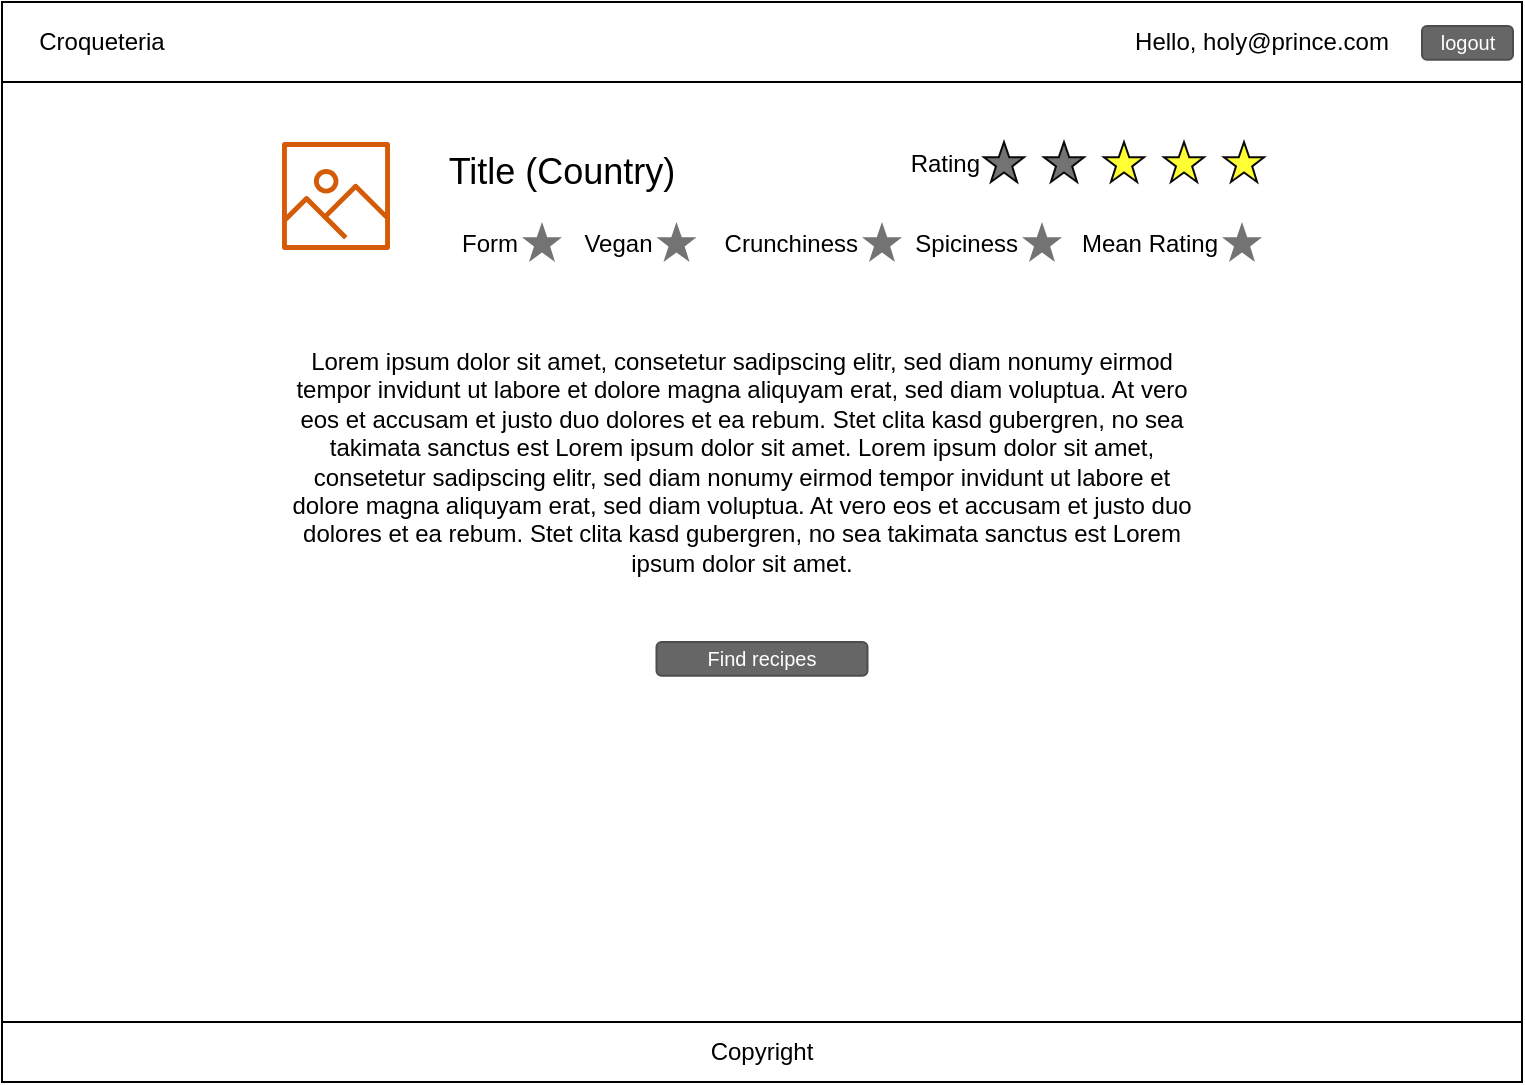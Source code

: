 <mxfile>
    <diagram id="9QQnt636UzZMEgLfmAW1" name="Page-1">
        <mxGraphModel dx="761" dy="989" grid="1" gridSize="10" guides="1" tooltips="1" connect="1" arrows="1" fold="1" page="1" pageScale="1" pageWidth="850" pageHeight="1100" math="0" shadow="0">
            <root>
                <mxCell id="0"/>
                <mxCell id="1" parent="0"/>
                <mxCell id="2" value="" style="rounded=0;whiteSpace=wrap;html=1;" vertex="1" parent="1">
                    <mxGeometry x="40" y="40" width="760" height="540" as="geometry"/>
                </mxCell>
                <mxCell id="3" value="" style="rounded=0;whiteSpace=wrap;html=1;" vertex="1" parent="1">
                    <mxGeometry x="40" y="40" width="760" height="40" as="geometry"/>
                </mxCell>
                <mxCell id="4" value="logout" style="rounded=1;html=1;shadow=0;dashed=0;whiteSpace=wrap;fontSize=10;fillColor=#666666;align=center;strokeColor=#4D4D4D;fontColor=#ffffff;" vertex="1" parent="1">
                    <mxGeometry x="750" y="52" width="45.5" height="16.88" as="geometry"/>
                </mxCell>
                <mxCell id="5" value="Hello, holy@prince.com" style="text;strokeColor=none;align=center;fillColor=none;html=1;verticalAlign=middle;whiteSpace=wrap;rounded=0;" vertex="1" parent="1">
                    <mxGeometry x="600" y="45.44" width="140" height="30" as="geometry"/>
                </mxCell>
                <mxCell id="6" value="Croqueteria" style="text;strokeColor=none;align=center;fillColor=none;html=1;verticalAlign=middle;whiteSpace=wrap;rounded=0;" vertex="1" parent="1">
                    <mxGeometry x="50" y="45" width="80" height="30" as="geometry"/>
                </mxCell>
                <mxCell id="7" value="Copyright" style="rounded=0;whiteSpace=wrap;html=1;" vertex="1" parent="1">
                    <mxGeometry x="40" y="550" width="760" height="30" as="geometry"/>
                </mxCell>
                <mxCell id="10" value="" style="sketch=0;outlineConnect=0;fontColor=#232F3E;gradientColor=none;fillColor=#D45B07;strokeColor=none;dashed=0;verticalLabelPosition=bottom;verticalAlign=top;align=center;html=1;fontSize=12;fontStyle=0;aspect=fixed;pointerEvents=1;shape=mxgraph.aws4.container_registry_image;" vertex="1" parent="1">
                    <mxGeometry x="180" y="110" width="54" height="54" as="geometry"/>
                </mxCell>
                <mxCell id="11" value="Title (Country)" style="text;strokeColor=none;align=center;fillColor=none;html=1;verticalAlign=middle;whiteSpace=wrap;rounded=0;fontSize=18;" vertex="1" parent="1">
                    <mxGeometry x="260" y="110" width="120" height="30" as="geometry"/>
                </mxCell>
                <mxCell id="12" value="Lorem ipsum dolor sit amet, consetetur sadipscing elitr, sed diam nonumy eirmod tempor invidunt ut labore et dolore magna aliquyam erat, sed diam voluptua. At vero eos et accusam et justo duo dolores et ea rebum. Stet clita kasd gubergren, no sea takimata sanctus est Lorem ipsum dolor sit amet. Lorem ipsum dolor sit amet, consetetur sadipscing elitr, sed diam nonumy eirmod tempor invidunt ut labore et dolore magna aliquyam erat, sed diam voluptua. At vero eos et accusam et justo duo dolores et ea rebum. Stet clita kasd gubergren, no sea takimata sanctus est Lorem ipsum dolor sit amet." style="text;strokeColor=none;align=center;fillColor=none;html=1;verticalAlign=middle;whiteSpace=wrap;rounded=0;" vertex="1" parent="1">
                    <mxGeometry x="180" y="190" width="460" height="160" as="geometry"/>
                </mxCell>
                <mxCell id="13" value="Mean Rating" style="dashed=0;aspect=fixed;verticalLabelPosition=middle;verticalAlign=middle;align=right;shape=mxgraph.gmdl.star;strokeColor=none;fillColor=#737373;shadow=0;sketch=0;labelPosition=left;" vertex="1" parent="1">
                    <mxGeometry x="650" y="150" width="20" height="20" as="geometry"/>
                </mxCell>
                <mxCell id="32" value="Find recipes" style="rounded=1;html=1;shadow=0;dashed=0;whiteSpace=wrap;fontSize=10;fillColor=#666666;align=center;strokeColor=#4D4D4D;fontColor=#ffffff;" vertex="1" parent="1">
                    <mxGeometry x="367.25" y="360" width="105.5" height="16.88" as="geometry"/>
                </mxCell>
                <mxCell id="35" value="Spiciness" style="dashed=0;aspect=fixed;verticalLabelPosition=middle;verticalAlign=middle;align=right;shape=mxgraph.gmdl.star;strokeColor=none;fillColor=#737373;shadow=0;sketch=0;labelPosition=left;" vertex="1" parent="1">
                    <mxGeometry x="550" y="150" width="20" height="20" as="geometry"/>
                </mxCell>
                <mxCell id="36" value="Crunchiness" style="dashed=0;aspect=fixed;verticalLabelPosition=middle;verticalAlign=middle;align=right;shape=mxgraph.gmdl.star;strokeColor=none;fillColor=#737373;shadow=0;sketch=0;labelPosition=left;" vertex="1" parent="1">
                    <mxGeometry x="470" y="150" width="20" height="20" as="geometry"/>
                </mxCell>
                <mxCell id="37" value="Vegan" style="dashed=0;aspect=fixed;verticalLabelPosition=middle;verticalAlign=middle;align=right;shape=mxgraph.gmdl.star;strokeColor=none;fillColor=#737373;shadow=0;sketch=0;labelPosition=left;" vertex="1" parent="1">
                    <mxGeometry x="367.25" y="150" width="20" height="20" as="geometry"/>
                </mxCell>
                <mxCell id="38" value="Form" style="dashed=0;aspect=fixed;verticalLabelPosition=middle;verticalAlign=middle;align=right;shape=mxgraph.gmdl.star;strokeColor=none;fillColor=#737373;shadow=0;sketch=0;labelPosition=left;" vertex="1" parent="1">
                    <mxGeometry x="300" y="150" width="20" height="20" as="geometry"/>
                </mxCell>
                <mxCell id="39" value="Rating" style="dashed=0;aspect=fixed;verticalLabelPosition=middle;verticalAlign=middle;align=right;shape=mxgraph.gmdl.star;strokeColor=#0A0A0A;fillColor=#737373;shadow=0;sketch=0;labelPosition=left;" vertex="1" parent="1">
                    <mxGeometry x="531" y="110" width="20" height="20" as="geometry"/>
                </mxCell>
                <mxCell id="40" value="" style="dashed=0;aspect=fixed;verticalLabelPosition=middle;verticalAlign=middle;align=right;shape=mxgraph.gmdl.star;strokeColor=#0A0A0A;fillColor=#737373;shadow=0;sketch=0;labelPosition=left;" vertex="1" parent="1">
                    <mxGeometry x="561" y="110" width="20" height="20" as="geometry"/>
                </mxCell>
                <mxCell id="41" value="" style="dashed=0;aspect=fixed;verticalLabelPosition=middle;verticalAlign=middle;align=right;shape=mxgraph.gmdl.star;strokeColor=#0A0A0A;fillColor=#FFFF33;shadow=0;sketch=0;labelPosition=left;" vertex="1" parent="1">
                    <mxGeometry x="591" y="110" width="20" height="20" as="geometry"/>
                </mxCell>
                <mxCell id="42" value="" style="dashed=0;aspect=fixed;verticalLabelPosition=middle;verticalAlign=middle;align=right;shape=mxgraph.gmdl.star;strokeColor=#0A0A0A;fillColor=#FFFF33;shadow=0;sketch=0;labelPosition=left;" vertex="1" parent="1">
                    <mxGeometry x="621" y="110" width="20" height="20" as="geometry"/>
                </mxCell>
                <mxCell id="43" value="" style="dashed=0;aspect=fixed;verticalLabelPosition=middle;verticalAlign=middle;align=right;shape=mxgraph.gmdl.star;strokeColor=#0A0A0A;fillColor=#FFFF33;shadow=0;sketch=0;labelPosition=left;fontColor=#ffffff;labelBackgroundColor=none;noLabel=1;" vertex="1" parent="1">
                    <mxGeometry x="651" y="110" width="20" height="20" as="geometry"/>
                </mxCell>
            </root>
        </mxGraphModel>
    </diagram>
</mxfile>
